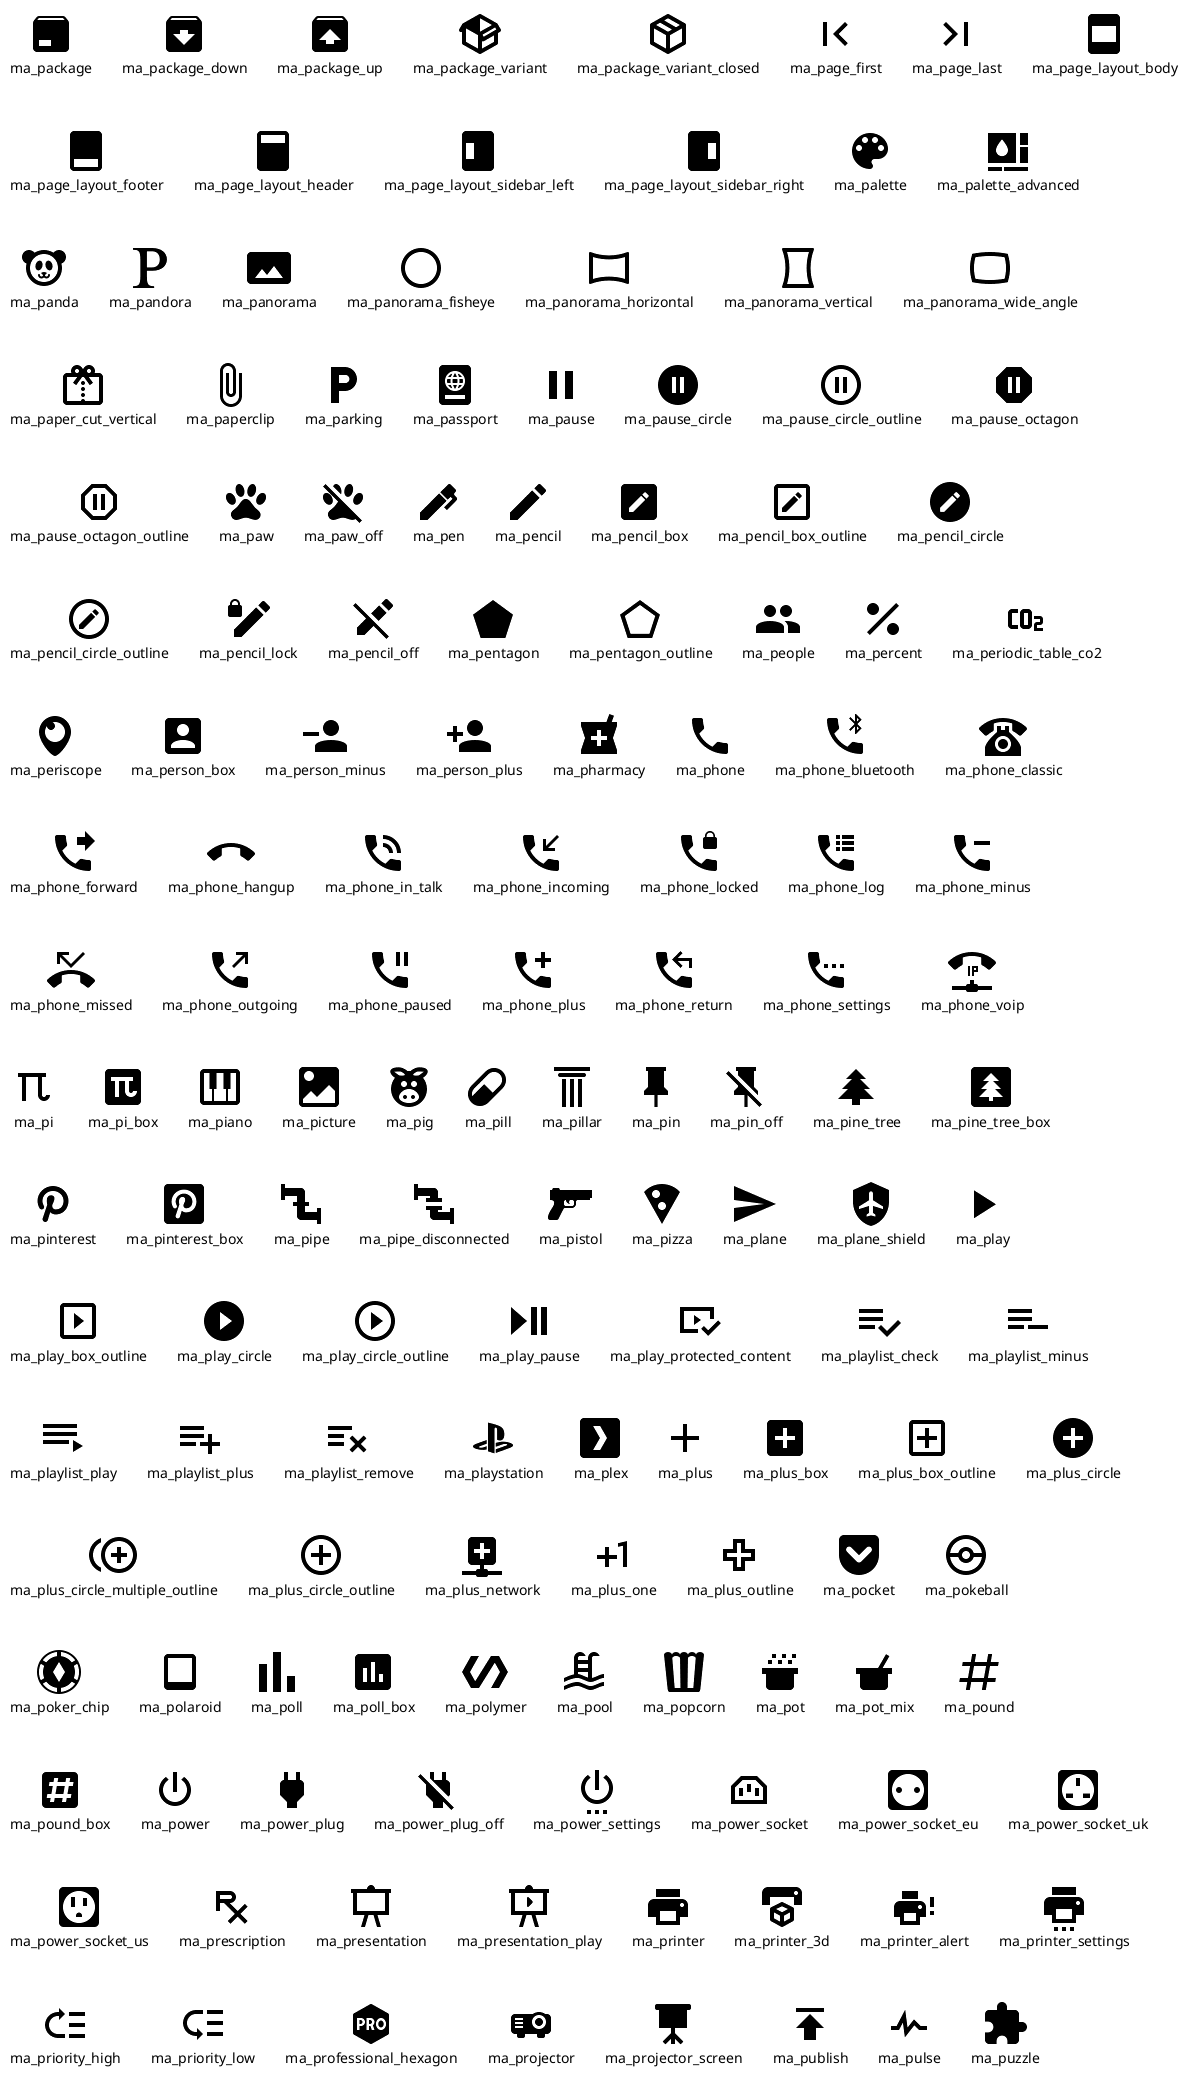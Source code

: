 @startuml
!include <material/package>
!include <material/package_down>
!include <material/package_up>
!include <material/package_variant>
!include <material/package_variant_closed>
!include <material/page_first>
!include <material/page_last>
!include <material/page_layout_body>
!include <material/page_layout_footer>
!include <material/page_layout_header>
!include <material/page_layout_sidebar_left>
!include <material/page_layout_sidebar_right>
!include <material/palette>
!include <material/palette_advanced>
!include <material/panda>
!include <material/pandora>
!include <material/panorama>
!include <material/panorama_fisheye>
!include <material/panorama_horizontal>
!include <material/panorama_vertical>
!include <material/panorama_wide_angle>
!include <material/paperclip>
!include <material/paper_cut_vertical>
!include <material/parking>
!include <material/passport>
!include <material/pause>
!include <material/pause_circle>
!include <material/pause_circle_outline>
!include <material/pause_octagon>
!include <material/pause_octagon_outline>
!include <material/paw>
!include <material/paw_off>
!include <material/pen>
!include <material/pencil>
!include <material/pencil_box>
!include <material/pencil_box_outline>
!include <material/pencil_circle>
!include <material/pencil_circle_outline>
!include <material/pencil_lock>
!include <material/pencil_off>
!include <material/pentagon>
!include <material/pentagon_outline>
!include <material/people>
!include <material/percent>
!include <material/periodic_table_co2>
!include <material/periscope>
!include <material/person_box>
!include <material/person_minus>
!include <material/person_plus>
!include <material/pharmacy>
!include <material/phone>
!include <material/phone_bluetooth>
!include <material/phone_classic>
!include <material/phone_forward>
!include <material/phone_hangup>
!include <material/phone_incoming>
!include <material/phone_in_talk>
!include <material/phone_locked>
!include <material/phone_log>
!include <material/phone_minus>
!include <material/phone_missed>
!include <material/phone_outgoing>
!include <material/phone_paused>
!include <material/phone_plus>
!include <material/phone_return>
!include <material/phone_settings>
!include <material/phone_voip>
!include <material/pi>
!include <material/piano>
!include <material/pi_box>
!include <material/picture>
!include <material/pig>
!include <material/pill>
!include <material/pillar>
!include <material/pin>
!include <material/pine_tree>
!include <material/pine_tree_box>
!include <material/pin_off>
!include <material/pinterest>
!include <material/pinterest_box>
!include <material/pipe>
!include <material/pipe_disconnected>
!include <material/pistol>
!include <material/pizza>
!include <material/plane>
!include <material/plane_shield>
!include <material/play>
!include <material/play_box_outline>
!include <material/play_circle>
!include <material/play_circle_outline>
!include <material/playlist_check>
!include <material/playlist_minus>
!include <material/playlist_play>
!include <material/playlist_plus>
!include <material/playlist_remove>
!include <material/play_pause>
!include <material/play_protected_content>
!include <material/playstation>
!include <material/plex>
!include <material/plus>
!include <material/plus_box>
!include <material/plus_box_outline>
!include <material/plus_circle>
!include <material/plus_circle_multiple_outline>
!include <material/plus_circle_outline>
!include <material/plus_network>
!include <material/plus_one>
!include <material/plus_outline>
!include <material/pocket>
!include <material/pokeball>
!include <material/poker_chip>
!include <material/polaroid>
!include <material/poll>
!include <material/poll_box>
!include <material/polymer>
!include <material/pool>
!include <material/popcorn>
!include <material/pot>
!include <material/pot_mix>
!include <material/pound>
!include <material/pound_box>
!include <material/power>
!include <material/power_plug>
!include <material/power_plug_off>
!include <material/power_settings>
!include <material/power_socket>
!include <material/power_socket_eu>
!include <material/power_socket_uk>
!include <material/power_socket_us>
!include <material/prescription>
!include <material/presentation>
!include <material/presentation_play>
!include <material/printer>
!include <material/printer_3d>
!include <material/printer_alert>
!include <material/printer_settings>
!include <material/priority_high>
!include <material/priority_low>
!include <material/professional_hexagon>
!include <material/projector>
!include <material/projector_screen>
!include <material/publish>
!include <material/pulse>
!include <material/puzzle>
listsprites
@enduml
